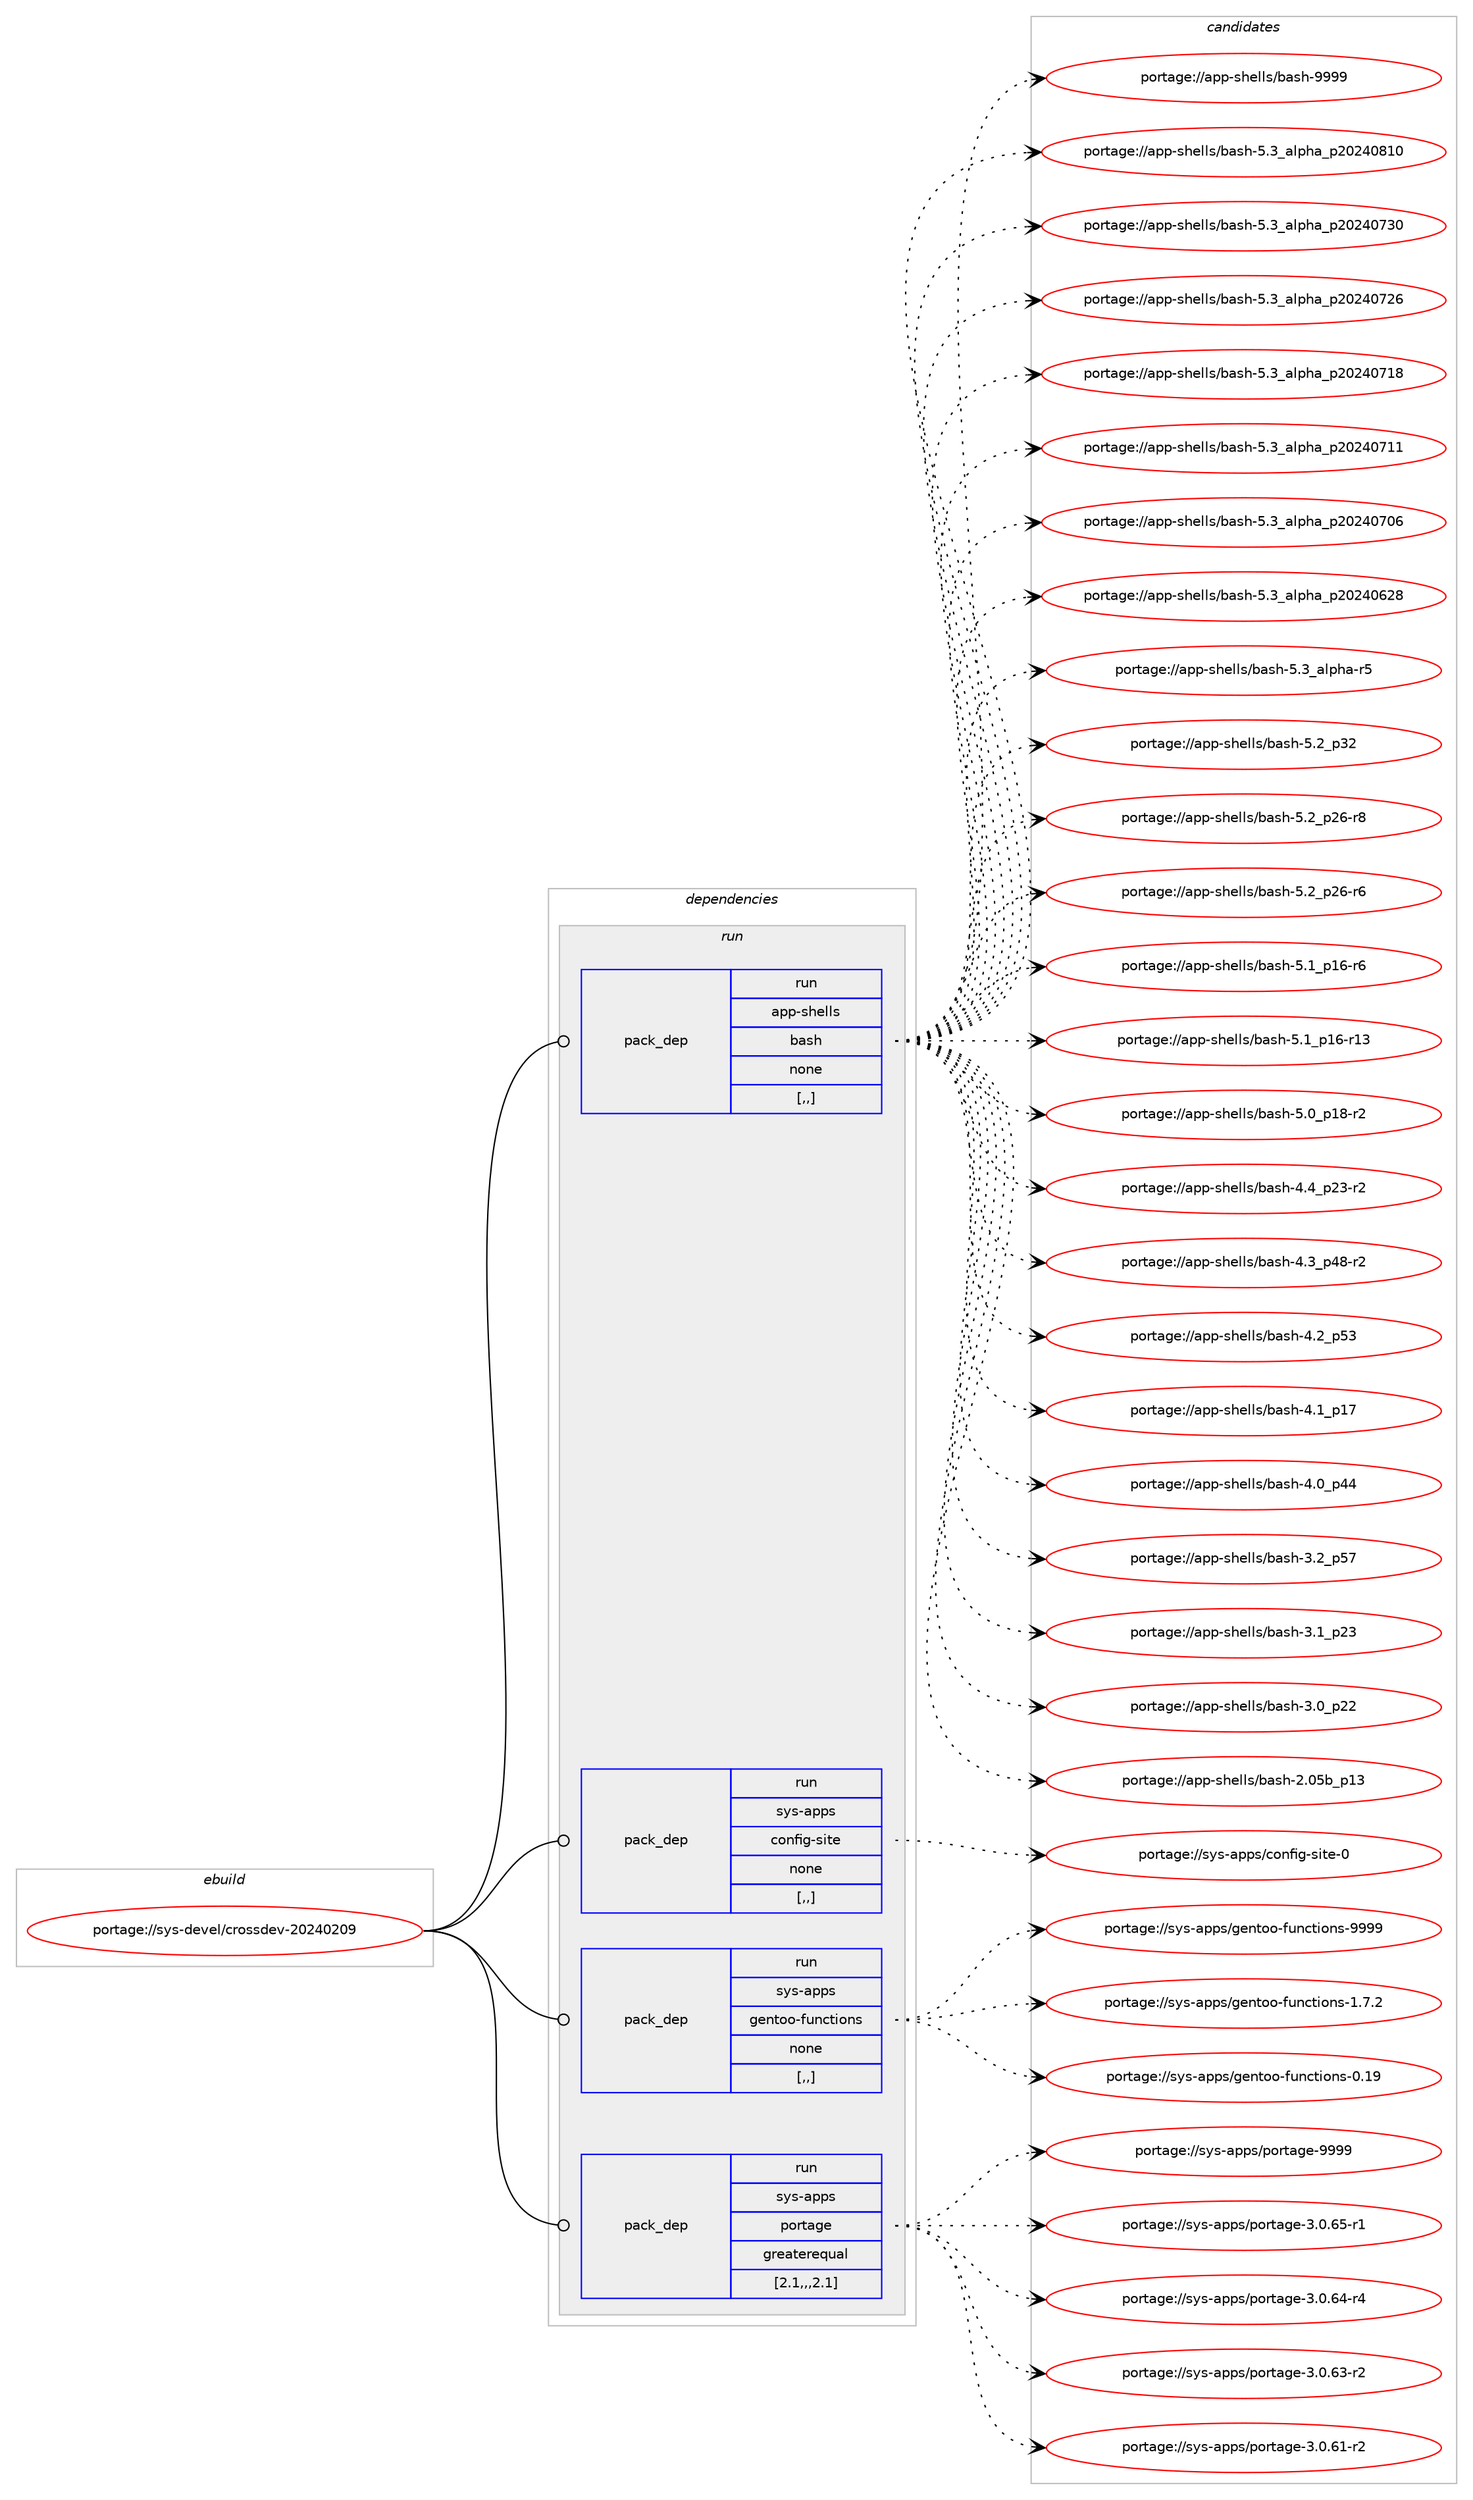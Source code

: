 digraph prolog {

# *************
# Graph options
# *************

newrank=true;
concentrate=true;
compound=true;
graph [rankdir=LR,fontname=Helvetica,fontsize=10,ranksep=1.5];#, ranksep=2.5, nodesep=0.2];
edge  [arrowhead=vee];
node  [fontname=Helvetica,fontsize=10];

# **********
# The ebuild
# **********

subgraph cluster_leftcol {
color=gray;
label=<<i>ebuild</i>>;
id [label="portage://sys-devel/crossdev-20240209", color=red, width=4, href="../sys-devel/crossdev-20240209.svg"];
}

# ****************
# The dependencies
# ****************

subgraph cluster_midcol {
color=gray;
label=<<i>dependencies</i>>;
subgraph cluster_compile {
fillcolor="#eeeeee";
style=filled;
label=<<i>compile</i>>;
}
subgraph cluster_compileandrun {
fillcolor="#eeeeee";
style=filled;
label=<<i>compile and run</i>>;
}
subgraph cluster_run {
fillcolor="#eeeeee";
style=filled;
label=<<i>run</i>>;
subgraph pack1197 {
dependency1581 [label=<<TABLE BORDER="0" CELLBORDER="1" CELLSPACING="0" CELLPADDING="4" WIDTH="220"><TR><TD ROWSPAN="6" CELLPADDING="30">pack_dep</TD></TR><TR><TD WIDTH="110">run</TD></TR><TR><TD>app-shells</TD></TR><TR><TD>bash</TD></TR><TR><TD>none</TD></TR><TR><TD>[,,]</TD></TR></TABLE>>, shape=none, color=blue];
}
id:e -> dependency1581:w [weight=20,style="solid",arrowhead="odot"];
subgraph pack1198 {
dependency1582 [label=<<TABLE BORDER="0" CELLBORDER="1" CELLSPACING="0" CELLPADDING="4" WIDTH="220"><TR><TD ROWSPAN="6" CELLPADDING="30">pack_dep</TD></TR><TR><TD WIDTH="110">run</TD></TR><TR><TD>sys-apps</TD></TR><TR><TD>config-site</TD></TR><TR><TD>none</TD></TR><TR><TD>[,,]</TD></TR></TABLE>>, shape=none, color=blue];
}
id:e -> dependency1582:w [weight=20,style="solid",arrowhead="odot"];
subgraph pack1199 {
dependency1583 [label=<<TABLE BORDER="0" CELLBORDER="1" CELLSPACING="0" CELLPADDING="4" WIDTH="220"><TR><TD ROWSPAN="6" CELLPADDING="30">pack_dep</TD></TR><TR><TD WIDTH="110">run</TD></TR><TR><TD>sys-apps</TD></TR><TR><TD>gentoo-functions</TD></TR><TR><TD>none</TD></TR><TR><TD>[,,]</TD></TR></TABLE>>, shape=none, color=blue];
}
id:e -> dependency1583:w [weight=20,style="solid",arrowhead="odot"];
subgraph pack1200 {
dependency1584 [label=<<TABLE BORDER="0" CELLBORDER="1" CELLSPACING="0" CELLPADDING="4" WIDTH="220"><TR><TD ROWSPAN="6" CELLPADDING="30">pack_dep</TD></TR><TR><TD WIDTH="110">run</TD></TR><TR><TD>sys-apps</TD></TR><TR><TD>portage</TD></TR><TR><TD>greaterequal</TD></TR><TR><TD>[2.1,,,2.1]</TD></TR></TABLE>>, shape=none, color=blue];
}
id:e -> dependency1584:w [weight=20,style="solid",arrowhead="odot"];
}
}

# **************
# The candidates
# **************

subgraph cluster_choices {
rank=same;
color=gray;
label=<<i>candidates</i>>;

subgraph choice1197 {
color=black;
nodesep=1;
choice97112112451151041011081081154798971151044557575757 [label="portage://app-shells/bash-9999", color=red, width=4,href="../app-shells/bash-9999.svg"];
choice971121124511510410110810811547989711510445534651959710811210497951125048505248564948 [label="portage://app-shells/bash-5.3_alpha_p20240810", color=red, width=4,href="../app-shells/bash-5.3_alpha_p20240810.svg"];
choice971121124511510410110810811547989711510445534651959710811210497951125048505248555148 [label="portage://app-shells/bash-5.3_alpha_p20240730", color=red, width=4,href="../app-shells/bash-5.3_alpha_p20240730.svg"];
choice971121124511510410110810811547989711510445534651959710811210497951125048505248555054 [label="portage://app-shells/bash-5.3_alpha_p20240726", color=red, width=4,href="../app-shells/bash-5.3_alpha_p20240726.svg"];
choice971121124511510410110810811547989711510445534651959710811210497951125048505248554956 [label="portage://app-shells/bash-5.3_alpha_p20240718", color=red, width=4,href="../app-shells/bash-5.3_alpha_p20240718.svg"];
choice971121124511510410110810811547989711510445534651959710811210497951125048505248554949 [label="portage://app-shells/bash-5.3_alpha_p20240711", color=red, width=4,href="../app-shells/bash-5.3_alpha_p20240711.svg"];
choice971121124511510410110810811547989711510445534651959710811210497951125048505248554854 [label="portage://app-shells/bash-5.3_alpha_p20240706", color=red, width=4,href="../app-shells/bash-5.3_alpha_p20240706.svg"];
choice971121124511510410110810811547989711510445534651959710811210497951125048505248545056 [label="portage://app-shells/bash-5.3_alpha_p20240628", color=red, width=4,href="../app-shells/bash-5.3_alpha_p20240628.svg"];
choice9711211245115104101108108115479897115104455346519597108112104974511453 [label="portage://app-shells/bash-5.3_alpha-r5", color=red, width=4,href="../app-shells/bash-5.3_alpha-r5.svg"];
choice971121124511510410110810811547989711510445534650951125150 [label="portage://app-shells/bash-5.2_p32", color=red, width=4,href="../app-shells/bash-5.2_p32.svg"];
choice9711211245115104101108108115479897115104455346509511250544511456 [label="portage://app-shells/bash-5.2_p26-r8", color=red, width=4,href="../app-shells/bash-5.2_p26-r8.svg"];
choice9711211245115104101108108115479897115104455346509511250544511454 [label="portage://app-shells/bash-5.2_p26-r6", color=red, width=4,href="../app-shells/bash-5.2_p26-r6.svg"];
choice9711211245115104101108108115479897115104455346499511249544511454 [label="portage://app-shells/bash-5.1_p16-r6", color=red, width=4,href="../app-shells/bash-5.1_p16-r6.svg"];
choice971121124511510410110810811547989711510445534649951124954451144951 [label="portage://app-shells/bash-5.1_p16-r13", color=red, width=4,href="../app-shells/bash-5.1_p16-r13.svg"];
choice9711211245115104101108108115479897115104455346489511249564511450 [label="portage://app-shells/bash-5.0_p18-r2", color=red, width=4,href="../app-shells/bash-5.0_p18-r2.svg"];
choice9711211245115104101108108115479897115104455246529511250514511450 [label="portage://app-shells/bash-4.4_p23-r2", color=red, width=4,href="../app-shells/bash-4.4_p23-r2.svg"];
choice9711211245115104101108108115479897115104455246519511252564511450 [label="portage://app-shells/bash-4.3_p48-r2", color=red, width=4,href="../app-shells/bash-4.3_p48-r2.svg"];
choice971121124511510410110810811547989711510445524650951125351 [label="portage://app-shells/bash-4.2_p53", color=red, width=4,href="../app-shells/bash-4.2_p53.svg"];
choice971121124511510410110810811547989711510445524649951124955 [label="portage://app-shells/bash-4.1_p17", color=red, width=4,href="../app-shells/bash-4.1_p17.svg"];
choice971121124511510410110810811547989711510445524648951125252 [label="portage://app-shells/bash-4.0_p44", color=red, width=4,href="../app-shells/bash-4.0_p44.svg"];
choice971121124511510410110810811547989711510445514650951125355 [label="portage://app-shells/bash-3.2_p57", color=red, width=4,href="../app-shells/bash-3.2_p57.svg"];
choice971121124511510410110810811547989711510445514649951125051 [label="portage://app-shells/bash-3.1_p23", color=red, width=4,href="../app-shells/bash-3.1_p23.svg"];
choice971121124511510410110810811547989711510445514648951125050 [label="portage://app-shells/bash-3.0_p22", color=red, width=4,href="../app-shells/bash-3.0_p22.svg"];
choice9711211245115104101108108115479897115104455046485398951124951 [label="portage://app-shells/bash-2.05b_p13", color=red, width=4,href="../app-shells/bash-2.05b_p13.svg"];
dependency1581:e -> choice97112112451151041011081081154798971151044557575757:w [style=dotted,weight="100"];
dependency1581:e -> choice971121124511510410110810811547989711510445534651959710811210497951125048505248564948:w [style=dotted,weight="100"];
dependency1581:e -> choice971121124511510410110810811547989711510445534651959710811210497951125048505248555148:w [style=dotted,weight="100"];
dependency1581:e -> choice971121124511510410110810811547989711510445534651959710811210497951125048505248555054:w [style=dotted,weight="100"];
dependency1581:e -> choice971121124511510410110810811547989711510445534651959710811210497951125048505248554956:w [style=dotted,weight="100"];
dependency1581:e -> choice971121124511510410110810811547989711510445534651959710811210497951125048505248554949:w [style=dotted,weight="100"];
dependency1581:e -> choice971121124511510410110810811547989711510445534651959710811210497951125048505248554854:w [style=dotted,weight="100"];
dependency1581:e -> choice971121124511510410110810811547989711510445534651959710811210497951125048505248545056:w [style=dotted,weight="100"];
dependency1581:e -> choice9711211245115104101108108115479897115104455346519597108112104974511453:w [style=dotted,weight="100"];
dependency1581:e -> choice971121124511510410110810811547989711510445534650951125150:w [style=dotted,weight="100"];
dependency1581:e -> choice9711211245115104101108108115479897115104455346509511250544511456:w [style=dotted,weight="100"];
dependency1581:e -> choice9711211245115104101108108115479897115104455346509511250544511454:w [style=dotted,weight="100"];
dependency1581:e -> choice9711211245115104101108108115479897115104455346499511249544511454:w [style=dotted,weight="100"];
dependency1581:e -> choice971121124511510410110810811547989711510445534649951124954451144951:w [style=dotted,weight="100"];
dependency1581:e -> choice9711211245115104101108108115479897115104455346489511249564511450:w [style=dotted,weight="100"];
dependency1581:e -> choice9711211245115104101108108115479897115104455246529511250514511450:w [style=dotted,weight="100"];
dependency1581:e -> choice9711211245115104101108108115479897115104455246519511252564511450:w [style=dotted,weight="100"];
dependency1581:e -> choice971121124511510410110810811547989711510445524650951125351:w [style=dotted,weight="100"];
dependency1581:e -> choice971121124511510410110810811547989711510445524649951124955:w [style=dotted,weight="100"];
dependency1581:e -> choice971121124511510410110810811547989711510445524648951125252:w [style=dotted,weight="100"];
dependency1581:e -> choice971121124511510410110810811547989711510445514650951125355:w [style=dotted,weight="100"];
dependency1581:e -> choice971121124511510410110810811547989711510445514649951125051:w [style=dotted,weight="100"];
dependency1581:e -> choice971121124511510410110810811547989711510445514648951125050:w [style=dotted,weight="100"];
dependency1581:e -> choice9711211245115104101108108115479897115104455046485398951124951:w [style=dotted,weight="100"];
}
subgraph choice1198 {
color=black;
nodesep=1;
choice11512111545971121121154799111110102105103451151051161014548 [label="portage://sys-apps/config-site-0", color=red, width=4,href="../sys-apps/config-site-0.svg"];
dependency1582:e -> choice11512111545971121121154799111110102105103451151051161014548:w [style=dotted,weight="100"];
}
subgraph choice1199 {
color=black;
nodesep=1;
choice11512111545971121121154710310111011611111145102117110991161051111101154557575757 [label="portage://sys-apps/gentoo-functions-9999", color=red, width=4,href="../sys-apps/gentoo-functions-9999.svg"];
choice1151211154597112112115471031011101161111114510211711099116105111110115454946554650 [label="portage://sys-apps/gentoo-functions-1.7.2", color=red, width=4,href="../sys-apps/gentoo-functions-1.7.2.svg"];
choice11512111545971121121154710310111011611111145102117110991161051111101154548464957 [label="portage://sys-apps/gentoo-functions-0.19", color=red, width=4,href="../sys-apps/gentoo-functions-0.19.svg"];
dependency1583:e -> choice11512111545971121121154710310111011611111145102117110991161051111101154557575757:w [style=dotted,weight="100"];
dependency1583:e -> choice1151211154597112112115471031011101161111114510211711099116105111110115454946554650:w [style=dotted,weight="100"];
dependency1583:e -> choice11512111545971121121154710310111011611111145102117110991161051111101154548464957:w [style=dotted,weight="100"];
}
subgraph choice1200 {
color=black;
nodesep=1;
choice115121115459711211211547112111114116971031014557575757 [label="portage://sys-apps/portage-9999", color=red, width=4,href="../sys-apps/portage-9999.svg"];
choice11512111545971121121154711211111411697103101455146484654534511449 [label="portage://sys-apps/portage-3.0.65-r1", color=red, width=4,href="../sys-apps/portage-3.0.65-r1.svg"];
choice11512111545971121121154711211111411697103101455146484654524511452 [label="portage://sys-apps/portage-3.0.64-r4", color=red, width=4,href="../sys-apps/portage-3.0.64-r4.svg"];
choice11512111545971121121154711211111411697103101455146484654514511450 [label="portage://sys-apps/portage-3.0.63-r2", color=red, width=4,href="../sys-apps/portage-3.0.63-r2.svg"];
choice11512111545971121121154711211111411697103101455146484654494511450 [label="portage://sys-apps/portage-3.0.61-r2", color=red, width=4,href="../sys-apps/portage-3.0.61-r2.svg"];
dependency1584:e -> choice115121115459711211211547112111114116971031014557575757:w [style=dotted,weight="100"];
dependency1584:e -> choice11512111545971121121154711211111411697103101455146484654534511449:w [style=dotted,weight="100"];
dependency1584:e -> choice11512111545971121121154711211111411697103101455146484654524511452:w [style=dotted,weight="100"];
dependency1584:e -> choice11512111545971121121154711211111411697103101455146484654514511450:w [style=dotted,weight="100"];
dependency1584:e -> choice11512111545971121121154711211111411697103101455146484654494511450:w [style=dotted,weight="100"];
}
}

}
